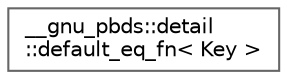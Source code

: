 digraph "Graphical Class Hierarchy"
{
 // LATEX_PDF_SIZE
  bgcolor="transparent";
  edge [fontname=Helvetica,fontsize=10,labelfontname=Helvetica,labelfontsize=10];
  node [fontname=Helvetica,fontsize=10,shape=box,height=0.2,width=0.4];
  rankdir="LR";
  Node0 [id="Node000000",label="__gnu_pbds::detail\l::default_eq_fn\< Key \>",height=0.2,width=0.4,color="grey40", fillcolor="white", style="filled",URL="$struct____gnu__pbds_1_1detail_1_1default__eq__fn.html",tooltip="Primary template, default_eq_fn."];
}

